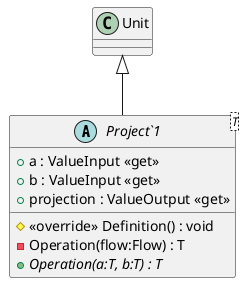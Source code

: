 @startuml
abstract class "Project`1"<T> {
    + a : ValueInput <<get>>
    + b : ValueInput <<get>>
    + projection : ValueOutput <<get>>
    # <<override>> Definition() : void
    - Operation(flow:Flow) : T
    + {abstract} Operation(a:T, b:T) : T
}
Unit <|-- "Project`1"
@enduml
